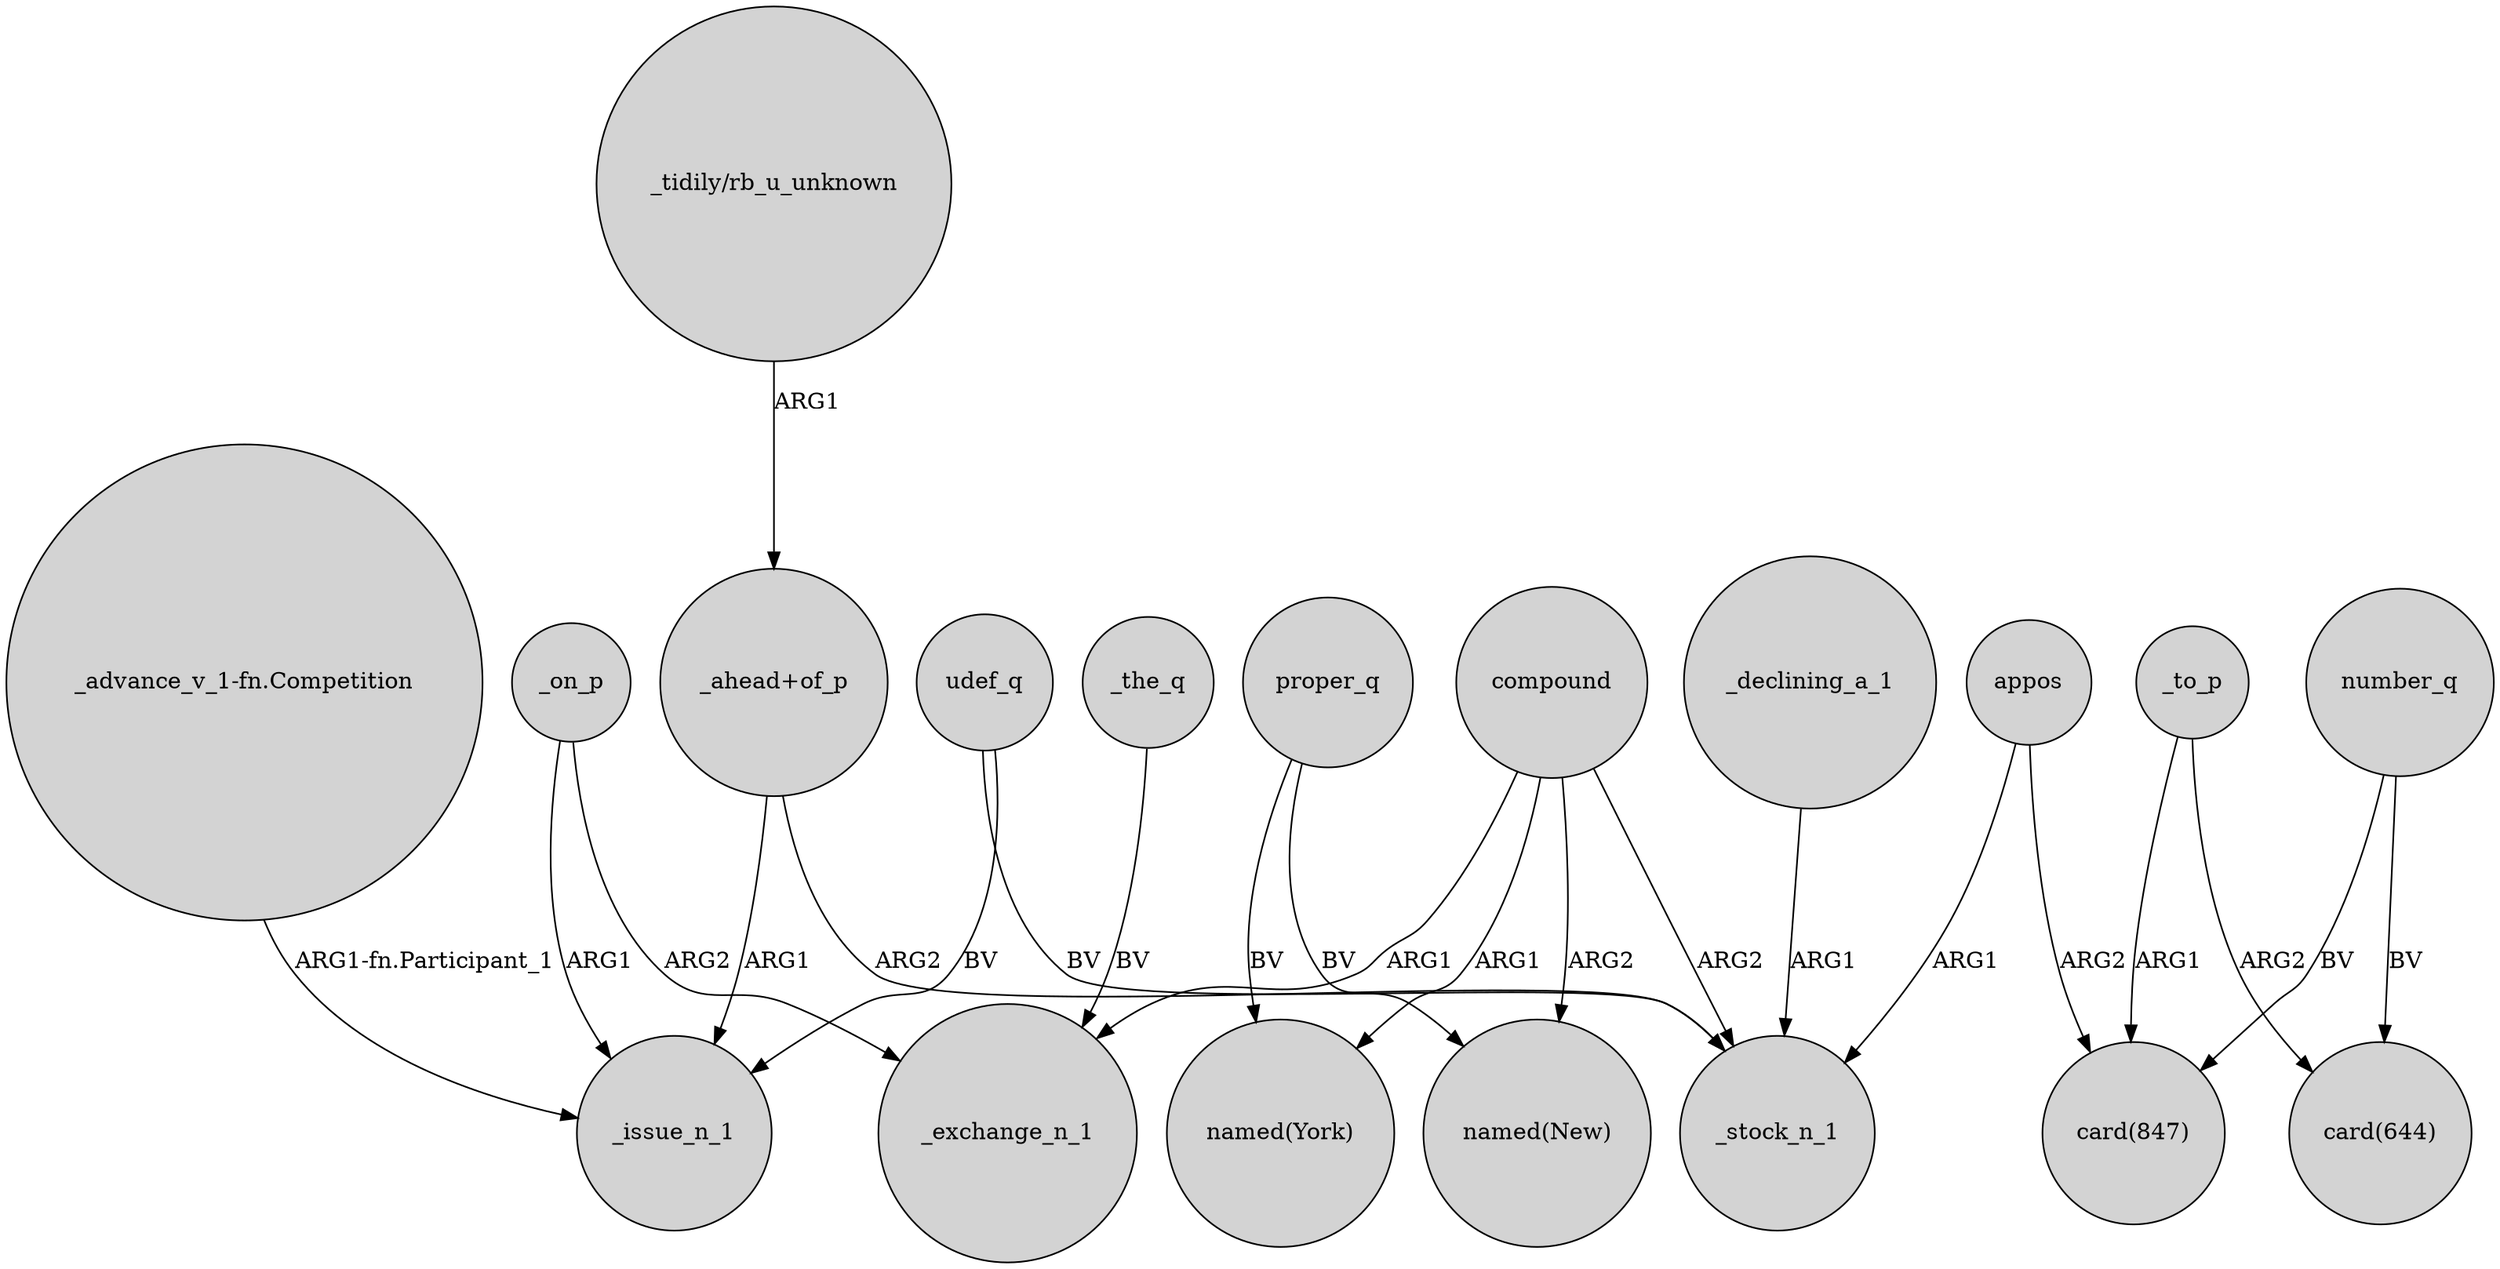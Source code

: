 digraph {
	node [shape=circle style=filled]
	udef_q -> _stock_n_1 [label=BV]
	_declining_a_1 -> _stock_n_1 [label=ARG1]
	"_tidily/rb_u_unknown" -> "_ahead+of_p" [label=ARG1]
	compound -> _exchange_n_1 [label=ARG1]
	appos -> "card(847)" [label=ARG2]
	"_ahead+of_p" -> _issue_n_1 [label=ARG1]
	"_advance_v_1-fn.Competition" -> _issue_n_1 [label="ARG1-fn.Participant_1"]
	_the_q -> _exchange_n_1 [label=BV]
	number_q -> "card(847)" [label=BV]
	proper_q -> "named(New)" [label=BV]
	number_q -> "card(644)" [label=BV]
	_to_p -> "card(847)" [label=ARG1]
	_to_p -> "card(644)" [label=ARG2]
	_on_p -> _exchange_n_1 [label=ARG2]
	proper_q -> "named(York)" [label=BV]
	udef_q -> _issue_n_1 [label=BV]
	appos -> _stock_n_1 [label=ARG1]
	compound -> "named(New)" [label=ARG2]
	_on_p -> _issue_n_1 [label=ARG1]
	"_ahead+of_p" -> _stock_n_1 [label=ARG2]
	compound -> _stock_n_1 [label=ARG2]
	compound -> "named(York)" [label=ARG1]
}
